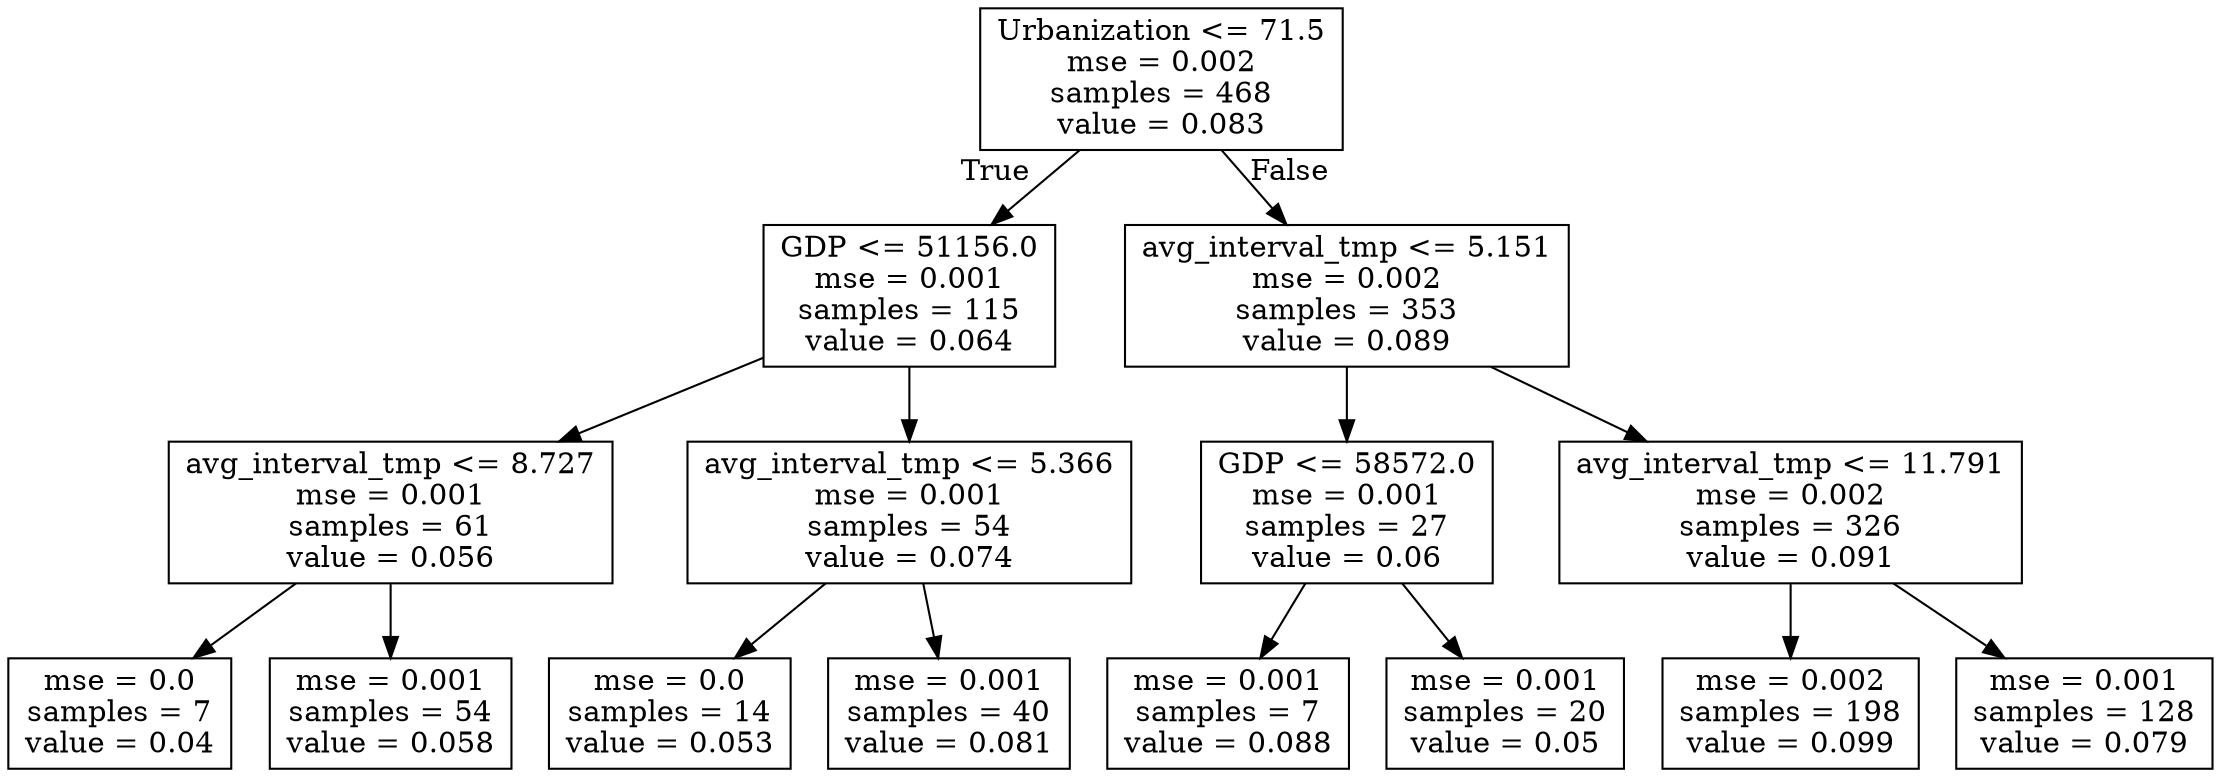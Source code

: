 digraph Tree {
node [shape=box] ;
0 [label="Urbanization <= 71.5\nmse = 0.002\nsamples = 468\nvalue = 0.083"] ;
1 [label="GDP <= 51156.0\nmse = 0.001\nsamples = 115\nvalue = 0.064"] ;
0 -> 1 [labeldistance=2.5, labelangle=45, headlabel="True"] ;
2 [label="avg_interval_tmp <= 8.727\nmse = 0.001\nsamples = 61\nvalue = 0.056"] ;
1 -> 2 ;
3 [label="mse = 0.0\nsamples = 7\nvalue = 0.04"] ;
2 -> 3 ;
4 [label="mse = 0.001\nsamples = 54\nvalue = 0.058"] ;
2 -> 4 ;
5 [label="avg_interval_tmp <= 5.366\nmse = 0.001\nsamples = 54\nvalue = 0.074"] ;
1 -> 5 ;
6 [label="mse = 0.0\nsamples = 14\nvalue = 0.053"] ;
5 -> 6 ;
7 [label="mse = 0.001\nsamples = 40\nvalue = 0.081"] ;
5 -> 7 ;
8 [label="avg_interval_tmp <= 5.151\nmse = 0.002\nsamples = 353\nvalue = 0.089"] ;
0 -> 8 [labeldistance=2.5, labelangle=-45, headlabel="False"] ;
9 [label="GDP <= 58572.0\nmse = 0.001\nsamples = 27\nvalue = 0.06"] ;
8 -> 9 ;
10 [label="mse = 0.001\nsamples = 7\nvalue = 0.088"] ;
9 -> 10 ;
11 [label="mse = 0.001\nsamples = 20\nvalue = 0.05"] ;
9 -> 11 ;
12 [label="avg_interval_tmp <= 11.791\nmse = 0.002\nsamples = 326\nvalue = 0.091"] ;
8 -> 12 ;
13 [label="mse = 0.002\nsamples = 198\nvalue = 0.099"] ;
12 -> 13 ;
14 [label="mse = 0.001\nsamples = 128\nvalue = 0.079"] ;
12 -> 14 ;
}